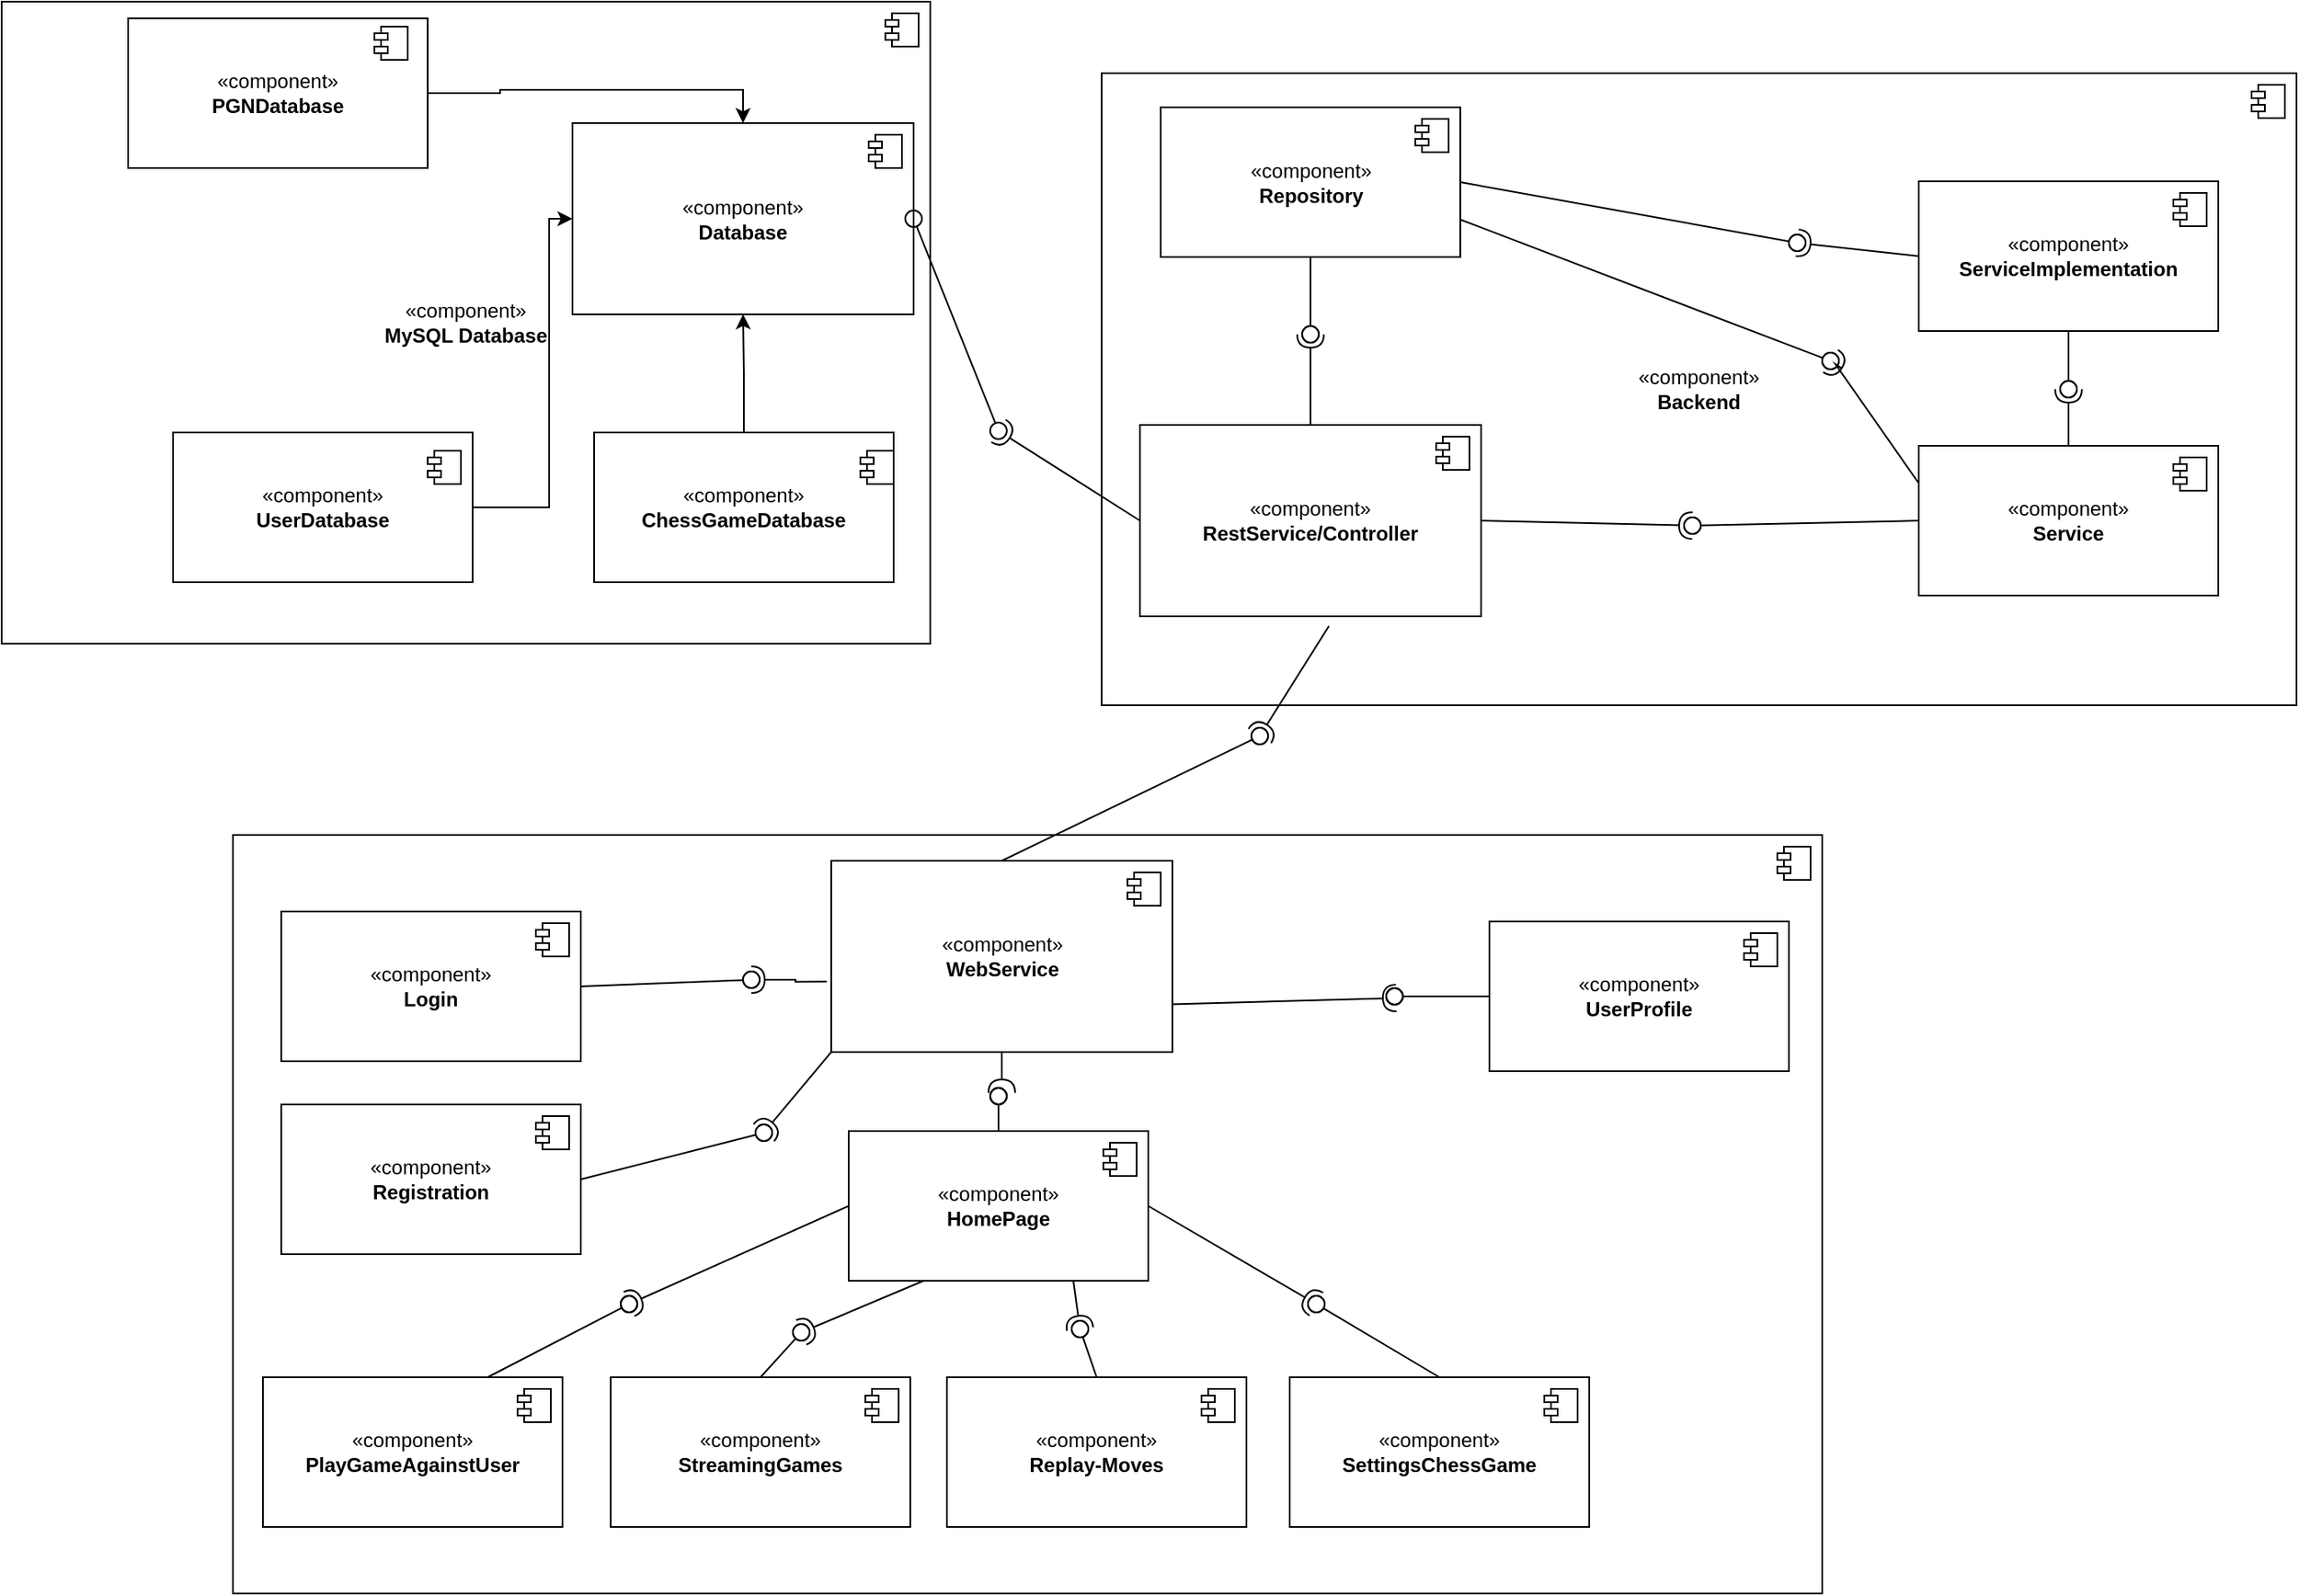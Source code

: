 <mxfile version="22.1.16" type="device">
  <diagram name="Seite-1" id="GYqesnZQCZs1QaEqhSTq">
    <mxGraphModel dx="2298" dy="1022" grid="0" gridSize="10" guides="1" tooltips="1" connect="1" arrows="1" fold="1" page="1" pageScale="1" pageWidth="1654" pageHeight="1169" background="#FFFFFF" math="0" shadow="0">
      <root>
        <mxCell id="0" />
        <mxCell id="1" parent="0" />
        <mxCell id="MvTKbooedZdlY5eyJeiM-1" value="&lt;font&gt;«component»&lt;br&gt;&lt;/font&gt;&lt;div&gt;&lt;font&gt;&lt;b&gt;MySQL Database&lt;/b&gt;&lt;/font&gt;&lt;/div&gt;" style="html=1;dropTarget=0;whiteSpace=wrap;fillColor=#FFFFFF;strokeColor=#000000;container=0;fontColor=#000000;" parent="1" vertex="1">
          <mxGeometry x="266" y="112" width="558" height="386" as="geometry" />
        </mxCell>
        <mxCell id="MvTKbooedZdlY5eyJeiM-27" value="&lt;font&gt;«component»&lt;br&gt;&lt;/font&gt;&lt;div&gt;&lt;font&gt;&lt;b&gt;Backend&lt;/b&gt;&lt;/font&gt;&lt;/div&gt;" style="html=1;dropTarget=0;whiteSpace=wrap;fillColor=#FFFFFF;strokeColor=#000000;container=0;fontColor=#000000;" parent="1" vertex="1">
          <mxGeometry x="927" y="155" width="718" height="380" as="geometry" />
        </mxCell>
        <mxCell id="MvTKbooedZdlY5eyJeiM-32" value="&lt;div&gt;&lt;font&gt;«component»&lt;/font&gt;&lt;/div&gt;&lt;div&gt;&lt;font&gt;&lt;b&gt;Repository&lt;/b&gt;&lt;br&gt;&lt;/font&gt;&lt;/div&gt;" style="html=1;dropTarget=0;whiteSpace=wrap;fillColor=#FFFFFF;strokeColor=#000000;container=0;fontColor=#000000;" parent="1" vertex="1">
          <mxGeometry x="962.5" y="175.5" width="180" height="90" as="geometry" />
        </mxCell>
        <mxCell id="MvTKbooedZdlY5eyJeiM-36" value="&lt;div&gt;&lt;font&gt;«component»&lt;/font&gt;&lt;/div&gt;&lt;div&gt;&lt;font&gt;&lt;b&gt;ServiceImplementation&lt;br&gt;&lt;/b&gt;&lt;/font&gt;&lt;/div&gt;" style="html=1;dropTarget=0;whiteSpace=wrap;fillColor=#FFFFFF;strokeColor=#000000;container=0;fontColor=#000000;" parent="1" vertex="1">
          <mxGeometry x="1418" y="220" width="180" height="90" as="geometry" />
        </mxCell>
        <mxCell id="MvTKbooedZdlY5eyJeiM-38" value="&lt;div&gt;&lt;font&gt;«component»&lt;/font&gt;&lt;/div&gt;&lt;div&gt;&lt;font&gt;&lt;b&gt;Service&lt;/b&gt;&lt;br&gt;&lt;/font&gt;&lt;/div&gt;" style="html=1;dropTarget=0;whiteSpace=wrap;fillColor=#FFFFFF;strokeColor=#000000;container=0;fontColor=#000000;" parent="1" vertex="1">
          <mxGeometry x="1418" y="379" width="180" height="90" as="geometry" />
        </mxCell>
        <mxCell id="MvTKbooedZdlY5eyJeiM-40" value="&lt;div&gt;&lt;font&gt;«component»&lt;/font&gt;&lt;/div&gt;&lt;div&gt;&lt;font&gt;&lt;b&gt;RestService/Controller&lt;/b&gt;&lt;/font&gt;&lt;/div&gt;" style="html=1;dropTarget=0;whiteSpace=wrap;strokeColor=#000000;fillColor=#FFFFFF;container=0;fontColor=#000000;" parent="1" vertex="1">
          <mxGeometry x="950" y="366.5" width="205" height="115" as="geometry" />
        </mxCell>
        <mxCell id="MvTKbooedZdlY5eyJeiM-42" value="&lt;div&gt;&lt;font&gt;«component»&lt;/font&gt;&lt;/div&gt;&lt;div&gt;&lt;font&gt;&lt;b&gt;Database&lt;/b&gt;&lt;/font&gt;&lt;/div&gt;" style="html=1;dropTarget=0;whiteSpace=wrap;strokeColor=#000000;fillColor=#FFFFFF;gradientColor=none;container=0;fontColor=#000000;" parent="1" vertex="1">
          <mxGeometry x="609" y="185" width="205" height="115" as="geometry" />
        </mxCell>
        <mxCell id="MvTKbooedZdlY5eyJeiM-52" value="" style="rounded=0;orthogonalLoop=1;jettySize=auto;html=1;endArrow=halfCircle;endFill=0;endSize=6;strokeWidth=1;sketch=0;strokeColor=#000000;entryX=0.467;entryY=0.267;entryDx=0;entryDy=0;entryPerimeter=0;exitX=0;exitY=0.5;exitDx=0;exitDy=0;fillColor=#FFFFFF;fontColor=#000000;" parent="1" source="MvTKbooedZdlY5eyJeiM-40" target="MvTKbooedZdlY5eyJeiM-54" edge="1">
          <mxGeometry relative="1" as="geometry">
            <mxPoint x="699" y="602" as="sourcePoint" />
          </mxGeometry>
        </mxCell>
        <mxCell id="MvTKbooedZdlY5eyJeiM-53" value="" style="rounded=0;orthogonalLoop=1;jettySize=auto;html=1;endArrow=oval;endFill=0;sketch=0;sourcePerimeterSpacing=0;targetPerimeterSpacing=0;endSize=10;entryX=1;entryY=0.5;entryDx=0;entryDy=0;strokeColor=#000000;fillColor=#FFFFFF;fontColor=#000000;" parent="1" source="MvTKbooedZdlY5eyJeiM-54" target="MvTKbooedZdlY5eyJeiM-42" edge="1">
          <mxGeometry relative="1" as="geometry">
            <mxPoint x="817" y="739" as="sourcePoint" />
            <Array as="points" />
          </mxGeometry>
        </mxCell>
        <mxCell id="MvTKbooedZdlY5eyJeiM-54" value="" style="ellipse;whiteSpace=wrap;html=1;align=center;aspect=fixed;resizable=0;perimeter=centerPerimeter;rotatable=0;allowArrows=0;points=[];outlineConnect=1;container=0;fillColor=#FFFFFF;fontColor=#000000;strokeColor=#000000;" parent="1" vertex="1">
          <mxGeometry x="860" y="365" width="10" height="10" as="geometry" />
        </mxCell>
        <mxCell id="MvTKbooedZdlY5eyJeiM-59" value="" style="rounded=0;orthogonalLoop=1;jettySize=auto;html=1;endArrow=halfCircle;endFill=0;endSize=6;strokeWidth=1;sketch=0;strokeColor=#000000;exitX=1;exitY=0.5;exitDx=0;exitDy=0;fillColor=#FFFFFF;fontColor=#000000;" parent="1" source="MvTKbooedZdlY5eyJeiM-40" target="MvTKbooedZdlY5eyJeiM-61" edge="1">
          <mxGeometry relative="1" as="geometry">
            <mxPoint x="1101" y="635" as="sourcePoint" />
          </mxGeometry>
        </mxCell>
        <mxCell id="MvTKbooedZdlY5eyJeiM-60" value="" style="rounded=0;orthogonalLoop=1;jettySize=auto;html=1;endArrow=oval;endFill=0;sketch=0;sourcePerimeterSpacing=0;targetPerimeterSpacing=0;endSize=10;strokeColor=#000000;exitX=0;exitY=0.5;exitDx=0;exitDy=0;entryX=0.533;entryY=0.267;entryDx=0;entryDy=0;entryPerimeter=0;fillColor=#FFFFFF;fontColor=#000000;" parent="1" source="MvTKbooedZdlY5eyJeiM-38" target="MvTKbooedZdlY5eyJeiM-61" edge="1">
          <mxGeometry relative="1" as="geometry">
            <mxPoint x="1061" y="635" as="sourcePoint" />
            <mxPoint x="1078" y="618" as="targetPoint" />
          </mxGeometry>
        </mxCell>
        <mxCell id="MvTKbooedZdlY5eyJeiM-61" value="" style="ellipse;whiteSpace=wrap;html=1;align=center;aspect=fixed;resizable=0;perimeter=centerPerimeter;rotatable=0;allowArrows=0;points=[];outlineConnect=1;container=0;fillColor=#FFFFFF;fontColor=#000000;strokeColor=#000000;" parent="1" vertex="1">
          <mxGeometry x="1277" y="422" width="10" height="10" as="geometry" />
        </mxCell>
        <mxCell id="MvTKbooedZdlY5eyJeiM-62" value="" style="rounded=0;orthogonalLoop=1;jettySize=auto;html=1;endArrow=oval;endFill=0;sketch=0;sourcePerimeterSpacing=0;targetPerimeterSpacing=0;endSize=10;strokeColor=#000000;exitX=0.5;exitY=1;exitDx=0;exitDy=0;entryX=0.7;entryY=0.9;entryDx=0;entryDy=0;entryPerimeter=0;fillColor=#FFFFFF;fontColor=#000000;" parent="1" source="MvTKbooedZdlY5eyJeiM-32" target="MvTKbooedZdlY5eyJeiM-64" edge="1">
          <mxGeometry relative="1" as="geometry">
            <mxPoint x="1257" y="310" as="sourcePoint" />
            <mxPoint x="1143" y="304" as="targetPoint" />
          </mxGeometry>
        </mxCell>
        <mxCell id="MvTKbooedZdlY5eyJeiM-63" value="" style="rounded=0;orthogonalLoop=1;jettySize=auto;html=1;endArrow=halfCircle;endFill=0;endSize=6;strokeWidth=1;sketch=0;strokeColor=#000000;exitX=0.5;exitY=0;exitDx=0;exitDy=0;entryX=0.95;entryY=0.7;entryDx=0;entryDy=0;entryPerimeter=0;fillColor=#FFFFFF;fontColor=#000000;" parent="1" source="MvTKbooedZdlY5eyJeiM-40" target="MvTKbooedZdlY5eyJeiM-64" edge="1">
          <mxGeometry relative="1" as="geometry">
            <mxPoint x="1023" y="311" as="sourcePoint" />
            <mxPoint x="1076" y="313" as="targetPoint" />
          </mxGeometry>
        </mxCell>
        <mxCell id="MvTKbooedZdlY5eyJeiM-64" value="" style="ellipse;whiteSpace=wrap;html=1;align=center;aspect=fixed;resizable=0;perimeter=centerPerimeter;rotatable=0;allowArrows=0;points=[];outlineConnect=1;container=0;fillColor=#FFFFFF;fontColor=#000000;strokeColor=#000000;" parent="1" vertex="1">
          <mxGeometry x="1047.5" y="307" width="10" height="10" as="geometry" />
        </mxCell>
        <mxCell id="MvTKbooedZdlY5eyJeiM-70" value="" style="rounded=0;orthogonalLoop=1;jettySize=auto;html=1;endArrow=oval;endFill=0;sketch=0;sourcePerimeterSpacing=0;targetPerimeterSpacing=0;endSize=10;strokeColor=#000000;exitX=0.533;exitY=0.967;exitDx=0;exitDy=0;exitPerimeter=0;entryX=0.533;entryY=0.3;entryDx=0;entryDy=0;entryPerimeter=0;fillColor=#FFFFFF;fontColor=#000000;" parent="1" edge="1">
          <mxGeometry relative="1" as="geometry">
            <mxPoint x="1506" y="352" as="sourcePoint" />
            <mxPoint x="1506" y="352" as="targetPoint" />
          </mxGeometry>
        </mxCell>
        <mxCell id="MvTKbooedZdlY5eyJeiM-78" value="" style="rounded=0;orthogonalLoop=1;jettySize=auto;html=1;endArrow=halfCircle;endFill=0;endSize=6;strokeWidth=1;sketch=0;strokeColor=#000000;exitX=0;exitY=0.5;exitDx=0;exitDy=0;fillColor=#FFFFFF;fontColor=#000000;" parent="1" source="MvTKbooedZdlY5eyJeiM-36" target="MvTKbooedZdlY5eyJeiM-80" edge="1">
          <mxGeometry relative="1" as="geometry">
            <mxPoint x="1101" y="635" as="sourcePoint" />
          </mxGeometry>
        </mxCell>
        <mxCell id="MvTKbooedZdlY5eyJeiM-79" value="" style="rounded=0;orthogonalLoop=1;jettySize=auto;html=1;endArrow=oval;endFill=0;sketch=0;sourcePerimeterSpacing=0;targetPerimeterSpacing=0;endSize=10;strokeColor=#000000;exitX=1;exitY=0.5;exitDx=0;exitDy=0;fillColor=#FFFFFF;fontColor=#000000;" parent="1" source="MvTKbooedZdlY5eyJeiM-32" target="MvTKbooedZdlY5eyJeiM-80" edge="1">
          <mxGeometry relative="1" as="geometry">
            <mxPoint x="1061" y="635" as="sourcePoint" />
            <mxPoint x="1060" y="615" as="targetPoint" />
          </mxGeometry>
        </mxCell>
        <mxCell id="MvTKbooedZdlY5eyJeiM-80" value="" style="ellipse;whiteSpace=wrap;html=1;align=center;aspect=fixed;resizable=0;perimeter=centerPerimeter;rotatable=0;allowArrows=0;points=[];outlineConnect=1;container=0;fillColor=#FFFFFF;fontColor=#000000;strokeColor=#000000;" parent="1" vertex="1">
          <mxGeometry x="1340" y="252" width="10" height="10" as="geometry" />
        </mxCell>
        <mxCell id="MvTKbooedZdlY5eyJeiM-81" value="" style="rounded=0;orthogonalLoop=1;jettySize=auto;html=1;endArrow=oval;endFill=0;sketch=0;sourcePerimeterSpacing=0;targetPerimeterSpacing=0;endSize=10;strokeColor=#000000;exitX=1;exitY=0.75;exitDx=0;exitDy=0;entryX=0.133;entryY=0.35;entryDx=0;entryDy=0;entryPerimeter=0;fillColor=#FFFFFF;fontColor=#000000;" parent="1" source="MvTKbooedZdlY5eyJeiM-32" target="MvTKbooedZdlY5eyJeiM-82" edge="1">
          <mxGeometry relative="1" as="geometry">
            <mxPoint x="1153" y="231" as="sourcePoint" />
            <mxPoint x="1355" y="267" as="targetPoint" />
          </mxGeometry>
        </mxCell>
        <mxCell id="MvTKbooedZdlY5eyJeiM-82" value="" style="ellipse;whiteSpace=wrap;html=1;align=center;aspect=fixed;resizable=0;perimeter=centerPerimeter;rotatable=0;allowArrows=0;points=[];outlineConnect=1;container=0;fillColor=#FFFFFF;fontColor=#000000;strokeColor=#000000;" parent="1" vertex="1">
          <mxGeometry x="1360" y="323" width="10" height="10" as="geometry" />
        </mxCell>
        <mxCell id="MvTKbooedZdlY5eyJeiM-83" value="" style="rounded=0;orthogonalLoop=1;jettySize=auto;html=1;endArrow=halfCircle;endFill=0;endSize=6;strokeWidth=1;sketch=0;strokeColor=#000000;exitX=0;exitY=0.25;exitDx=0;exitDy=0;entryX=0.267;entryY=0.883;entryDx=0;entryDy=0;entryPerimeter=0;fillColor=#FFFFFF;fontColor=#000000;" parent="1" source="MvTKbooedZdlY5eyJeiM-38" target="MvTKbooedZdlY5eyJeiM-82" edge="1">
          <mxGeometry relative="1" as="geometry">
            <mxPoint x="1418" y="400" as="sourcePoint" />
            <mxPoint x="1345" y="392" as="targetPoint" />
            <Array as="points">
              <mxPoint x="1368" y="330" />
            </Array>
          </mxGeometry>
        </mxCell>
        <mxCell id="MvTKbooedZdlY5eyJeiM-84" value="" style="rounded=0;orthogonalLoop=1;jettySize=auto;html=1;endArrow=halfCircle;endFill=0;endSize=6;strokeWidth=1;sketch=0;strokeColor=#000000;fillColor=#FFFFFF;fontColor=#000000;" parent="1" source="MvTKbooedZdlY5eyJeiM-38" target="MvTKbooedZdlY5eyJeiM-86" edge="1">
          <mxGeometry relative="1" as="geometry">
            <mxPoint x="1101" y="549" as="sourcePoint" />
          </mxGeometry>
        </mxCell>
        <mxCell id="MvTKbooedZdlY5eyJeiM-85" value="" style="rounded=0;orthogonalLoop=1;jettySize=auto;html=1;endArrow=oval;endFill=0;sketch=0;sourcePerimeterSpacing=0;targetPerimeterSpacing=0;endSize=10;strokeColor=#000000;entryX=0.867;entryY=0.333;entryDx=0;entryDy=0;entryPerimeter=0;exitX=0.5;exitY=1;exitDx=0;exitDy=0;fillColor=#FFFFFF;fontColor=#000000;" parent="1" source="MvTKbooedZdlY5eyJeiM-36" target="MvTKbooedZdlY5eyJeiM-86" edge="1">
          <mxGeometry relative="1" as="geometry">
            <mxPoint x="1491.5" y="307" as="sourcePoint" />
            <mxPoint x="1516.5" y="353" as="targetPoint" />
          </mxGeometry>
        </mxCell>
        <mxCell id="MvTKbooedZdlY5eyJeiM-86" value="" style="ellipse;whiteSpace=wrap;html=1;align=center;aspect=fixed;resizable=0;perimeter=centerPerimeter;rotatable=0;allowArrows=0;points=[];outlineConnect=1;container=0;fillColor=#FFFFFF;fontColor=#000000;strokeColor=#000000;" parent="1" vertex="1">
          <mxGeometry x="1503" y="340" width="10" height="10" as="geometry" />
        </mxCell>
        <mxCell id="MvTKbooedZdlY5eyJeiM-87" value="&lt;font&gt;«component»&lt;br&gt;&lt;/font&gt;&lt;div&gt;&lt;font&gt;&lt;b&gt;Frontend&lt;/b&gt;&lt;/font&gt;&lt;/div&gt;" style="html=1;dropTarget=0;whiteSpace=wrap;fillColor=#FFFFFF;strokeColor=#000000;container=0;fontColor=#000000;" parent="1" vertex="1">
          <mxGeometry x="405" y="613" width="955" height="456" as="geometry" />
        </mxCell>
        <mxCell id="MvTKbooedZdlY5eyJeiM-89" value="&lt;div&gt;&lt;font&gt;«component»&lt;/font&gt;&lt;/div&gt;&lt;div&gt;&lt;font&gt;&lt;b&gt;WebService&lt;/b&gt;&lt;/font&gt;&lt;/div&gt;" style="html=1;dropTarget=0;whiteSpace=wrap;strokeColor=#000000;fillColor=#FFFFFF;container=0;fontColor=#000000;" parent="1" vertex="1">
          <mxGeometry x="764.5" y="628.5" width="205" height="115" as="geometry" />
        </mxCell>
        <mxCell id="MvTKbooedZdlY5eyJeiM-92" value="" style="rounded=0;orthogonalLoop=1;jettySize=auto;html=1;endArrow=halfCircle;endFill=0;endSize=6;strokeWidth=1;sketch=0;exitX=0.554;exitY=1.051;exitDx=0;exitDy=0;strokeColor=#000000;entryX=0.9;entryY=0.1;entryDx=0;entryDy=0;entryPerimeter=0;exitPerimeter=0;fillColor=#FFFFFF;fontColor=#000000;" parent="1" source="MvTKbooedZdlY5eyJeiM-40" target="MvTKbooedZdlY5eyJeiM-94" edge="1">
          <mxGeometry relative="1" as="geometry">
            <mxPoint x="1129.5" y="474" as="sourcePoint" />
            <mxPoint x="1034" y="543.5" as="targetPoint" />
          </mxGeometry>
        </mxCell>
        <mxCell id="MvTKbooedZdlY5eyJeiM-95" value="" style="rounded=0;orthogonalLoop=1;jettySize=auto;html=1;endArrow=oval;endFill=0;sketch=0;sourcePerimeterSpacing=0;targetPerimeterSpacing=0;endSize=10;exitX=0.5;exitY=0;exitDx=0;exitDy=0;strokeColor=#000000;fillColor=#FFFFFF;fontColor=#000000;" parent="1" source="MvTKbooedZdlY5eyJeiM-89" target="MvTKbooedZdlY5eyJeiM-94" edge="1">
          <mxGeometry relative="1" as="geometry">
            <mxPoint x="725" y="503" as="sourcePoint" />
            <mxPoint x="869" y="425" as="targetPoint" />
          </mxGeometry>
        </mxCell>
        <mxCell id="MvTKbooedZdlY5eyJeiM-94" value="" style="ellipse;whiteSpace=wrap;html=1;align=center;aspect=fixed;resizable=0;perimeter=centerPerimeter;rotatable=0;allowArrows=0;points=[];outlineConnect=1;container=0;fillColor=#FFFFFF;fontColor=#000000;strokeColor=#000000;" parent="1" vertex="1">
          <mxGeometry x="1017" y="548.5" width="10" height="10" as="geometry" />
        </mxCell>
        <mxCell id="MvTKbooedZdlY5eyJeiM-96" value="&lt;div&gt;&lt;font&gt;«component»&lt;/font&gt;&lt;/div&gt;&lt;div&gt;&lt;b&gt;Replay-Moves&lt;/b&gt;&lt;/div&gt;" style="html=1;dropTarget=0;whiteSpace=wrap;fillColor=#FFFFFF;strokeColor=#000000;container=0;fontColor=#000000;" parent="1" vertex="1">
          <mxGeometry x="834" y="939" width="180" height="90" as="geometry" />
        </mxCell>
        <mxCell id="MvTKbooedZdlY5eyJeiM-100" value="&lt;div&gt;&lt;font&gt;«component»&lt;/font&gt;&lt;/div&gt;&lt;div&gt;&lt;font&gt;&lt;b&gt;Registration&lt;/b&gt;&lt;br&gt;&lt;/font&gt;&lt;/div&gt;" style="html=1;dropTarget=0;whiteSpace=wrap;fillColor=#FFFFFF;strokeColor=#000000;container=0;fontColor=#000000;" parent="1" vertex="1">
          <mxGeometry x="434" y="775" width="180" height="90" as="geometry" />
        </mxCell>
        <mxCell id="MvTKbooedZdlY5eyJeiM-102" value="&lt;div&gt;&lt;font&gt;«component»&lt;/font&gt;&lt;/div&gt;&lt;div&gt;&lt;font&gt;&lt;b&gt;Login&lt;/b&gt;&lt;/font&gt;&lt;br&gt;&lt;/div&gt;" style="html=1;dropTarget=0;whiteSpace=wrap;fillColor=#FFFFFF;strokeColor=#000000;container=0;fontColor=#000000;" parent="1" vertex="1">
          <mxGeometry x="434" y="659" width="180" height="90" as="geometry" />
        </mxCell>
        <mxCell id="MvTKbooedZdlY5eyJeiM-106" value="&lt;div&gt;&lt;font&gt;«component»&lt;/font&gt;&lt;/div&gt;&lt;div&gt;&lt;font&gt;&lt;b&gt;HomePage&lt;/b&gt;&lt;br&gt;&lt;/font&gt;&lt;/div&gt;" style="html=1;dropTarget=0;whiteSpace=wrap;fillColor=#FFFFFF;strokeColor=#000000;container=0;fontColor=#000000;" parent="1" vertex="1">
          <mxGeometry x="775" y="791" width="180" height="90" as="geometry" />
        </mxCell>
        <mxCell id="MvTKbooedZdlY5eyJeiM-108" value="&lt;div&gt;&lt;font&gt;«component»&lt;/font&gt;&lt;/div&gt;&lt;div&gt;&lt;font&gt;&lt;b&gt;UserProfile&lt;/b&gt;&lt;br&gt;&lt;/font&gt;&lt;/div&gt;" style="html=1;dropTarget=0;whiteSpace=wrap;fillColor=#FFFFFF;strokeColor=#000000;container=0;fontColor=#000000;" parent="1" vertex="1">
          <mxGeometry x="1160" y="665" width="180" height="90" as="geometry" />
        </mxCell>
        <mxCell id="GyxYuytBnQCfA59tnKjW-6" value="" style="rounded=0;orthogonalLoop=1;jettySize=auto;html=1;endArrow=halfCircle;endFill=0;endSize=6;strokeWidth=1;sketch=0;exitX=1;exitY=0.75;exitDx=0;exitDy=0;strokeColor=#000000;fillColor=#FFFFFF;fontColor=#000000;" parent="1" source="MvTKbooedZdlY5eyJeiM-89" edge="1">
          <mxGeometry relative="1" as="geometry">
            <mxPoint x="797" y="622" as="sourcePoint" />
            <mxPoint x="1104" y="711" as="targetPoint" />
          </mxGeometry>
        </mxCell>
        <mxCell id="GyxYuytBnQCfA59tnKjW-5" value="" style="ellipse;whiteSpace=wrap;html=1;align=center;aspect=fixed;resizable=0;perimeter=centerPerimeter;rotatable=0;allowArrows=0;points=[];outlineConnect=1;container=0;fillColor=#FFFFFF;fontColor=#000000;strokeColor=#000000;" parent="1" vertex="1">
          <mxGeometry x="1098" y="705" width="10" height="10" as="geometry" />
        </mxCell>
        <mxCell id="GyxYuytBnQCfA59tnKjW-7" value="" style="rounded=0;orthogonalLoop=1;jettySize=auto;html=1;endArrow=oval;endFill=0;sketch=0;sourcePerimeterSpacing=0;targetPerimeterSpacing=0;endSize=10;strokeColor=#000000;exitX=0;exitY=0.5;exitDx=0;exitDy=0;entryX=0.3;entryY=-0.2;entryDx=0;entryDy=0;entryPerimeter=0;fillColor=#FFFFFF;fontColor=#000000;" parent="1" source="MvTKbooedZdlY5eyJeiM-108" target="GyxYuytBnQCfA59tnKjW-5" edge="1">
          <mxGeometry relative="1" as="geometry">
            <mxPoint x="1315" y="889" as="sourcePoint" />
            <mxPoint x="1114" y="725" as="targetPoint" />
          </mxGeometry>
        </mxCell>
        <mxCell id="GyxYuytBnQCfA59tnKjW-11" value="" style="rounded=0;orthogonalLoop=1;jettySize=auto;html=1;endArrow=halfCircle;endFill=0;endSize=6;strokeWidth=1;sketch=0;exitX=0;exitY=0.5;exitDx=0;exitDy=0;strokeColor=#000000;fillColor=#FFFFFF;fontColor=#000000;" parent="1" source="GyxYuytBnQCfA59tnKjW-19" edge="1">
          <mxGeometry relative="1" as="geometry">
            <mxPoint x="515" y="682" as="sourcePoint" />
            <mxPoint x="717" y="700" as="targetPoint" />
          </mxGeometry>
        </mxCell>
        <mxCell id="GyxYuytBnQCfA59tnKjW-16" value="" style="rounded=0;orthogonalLoop=1;jettySize=auto;html=1;endArrow=oval;endFill=0;sketch=0;sourcePerimeterSpacing=0;targetPerimeterSpacing=0;endSize=10;exitX=1;exitY=0.5;exitDx=0;exitDy=0;strokeColor=#000000;entryX=0.5;entryY=0.3;entryDx=0;entryDy=0;entryPerimeter=0;fillColor=#FFFFFF;fontColor=#000000;" parent="1" source="MvTKbooedZdlY5eyJeiM-100" target="x85bNRvsHFvpaz6X490h-4" edge="1">
          <mxGeometry relative="1" as="geometry">
            <mxPoint x="782" y="861" as="sourcePoint" />
            <mxPoint x="722" y="789" as="targetPoint" />
          </mxGeometry>
        </mxCell>
        <mxCell id="GyxYuytBnQCfA59tnKjW-18" value="" style="rounded=0;orthogonalLoop=1;jettySize=auto;html=1;endArrow=oval;endFill=0;sketch=0;sourcePerimeterSpacing=0;targetPerimeterSpacing=0;endSize=10;exitX=1;exitY=0.5;exitDx=0;exitDy=0;strokeColor=#000000;fillColor=#FFFFFF;fontColor=#000000;" parent="1" source="MvTKbooedZdlY5eyJeiM-102" target="GyxYuytBnQCfA59tnKjW-19" edge="1">
          <mxGeometry relative="1" as="geometry">
            <mxPoint x="822" y="875" as="sourcePoint" />
            <mxPoint x="879" y="697" as="targetPoint" />
          </mxGeometry>
        </mxCell>
        <mxCell id="GyxYuytBnQCfA59tnKjW-19" value="" style="ellipse;whiteSpace=wrap;html=1;align=center;aspect=fixed;resizable=0;perimeter=centerPerimeter;rotatable=0;allowArrows=0;points=[];outlineConnect=1;strokeColor=#000000;container=0;fillColor=#FFFFFF;fontColor=#000000;" parent="1" vertex="1">
          <mxGeometry x="711.5" y="695" width="10" height="10" as="geometry" />
        </mxCell>
        <mxCell id="GyxYuytBnQCfA59tnKjW-27" value="" style="rounded=0;orthogonalLoop=1;jettySize=auto;html=1;endArrow=halfCircle;endFill=0;endSize=6;strokeWidth=1;sketch=0;exitX=0.5;exitY=1;exitDx=0;exitDy=0;strokeColor=#000000;fillColor=#FFFFFF;fontColor=#000000;" parent="1" source="MvTKbooedZdlY5eyJeiM-89" edge="1">
          <mxGeometry relative="1" as="geometry">
            <mxPoint x="525" y="692" as="sourcePoint" />
            <mxPoint x="867" y="768" as="targetPoint" />
          </mxGeometry>
        </mxCell>
        <mxCell id="GyxYuytBnQCfA59tnKjW-28" value="" style="ellipse;whiteSpace=wrap;html=1;align=center;aspect=fixed;resizable=0;perimeter=centerPerimeter;rotatable=0;allowArrows=0;points=[];outlineConnect=1;container=0;fillColor=#FFFFFF;fontColor=#000000;strokeColor=#000000;" parent="1" vertex="1">
          <mxGeometry x="860" y="765" width="10" height="10" as="geometry" />
        </mxCell>
        <mxCell id="GyxYuytBnQCfA59tnKjW-29" value="" style="rounded=0;orthogonalLoop=1;jettySize=auto;html=1;endArrow=oval;endFill=0;sketch=0;sourcePerimeterSpacing=0;targetPerimeterSpacing=0;endSize=10;exitX=0.5;exitY=0;exitDx=0;exitDy=0;strokeColor=#000000;entryX=0.9;entryY=0.9;entryDx=0;entryDy=0;entryPerimeter=0;fillColor=#FFFFFF;fontColor=#000000;" parent="1" source="MvTKbooedZdlY5eyJeiM-106" target="GyxYuytBnQCfA59tnKjW-28" edge="1">
          <mxGeometry relative="1" as="geometry">
            <mxPoint x="412" y="894.5" as="sourcePoint" />
            <mxPoint x="472" y="927" as="targetPoint" />
          </mxGeometry>
        </mxCell>
        <mxCell id="zY79K7wIwHD1NrvoAWkB-4" style="edgeStyle=orthogonalEdgeStyle;rounded=0;orthogonalLoop=1;jettySize=auto;html=1;entryX=0;entryY=0.5;entryDx=0;entryDy=0;" edge="1" parent="1" source="4gdbyEsOkvN1cczmlgGf-1" target="MvTKbooedZdlY5eyJeiM-42">
          <mxGeometry relative="1" as="geometry">
            <Array as="points">
              <mxPoint x="595" y="416" />
              <mxPoint x="595" y="242" />
            </Array>
          </mxGeometry>
        </mxCell>
        <mxCell id="4gdbyEsOkvN1cczmlgGf-1" value="&lt;div&gt;&lt;font&gt;«component»&lt;b&gt;&lt;br&gt;&lt;/b&gt;&lt;/font&gt;&lt;/div&gt;&lt;font&gt;&lt;b&gt;UserDatabase&lt;br&gt;&lt;/b&gt;&lt;/font&gt;" style="html=1;dropTarget=0;whiteSpace=wrap;fillColor=#FFFFFF;strokeColor=#000000;container=0;fontColor=#000000;" parent="1" vertex="1">
          <mxGeometry x="369" y="371" width="180" height="90" as="geometry" />
        </mxCell>
        <mxCell id="4gdbyEsOkvN1cczmlgGf-5" value="&lt;div&gt;&lt;font&gt;«component»&lt;/font&gt;&lt;/div&gt;&lt;div&gt;&lt;b&gt;PGNDatabase&lt;/b&gt;&lt;/div&gt;" style="html=1;dropTarget=0;whiteSpace=wrap;fillColor=#FFFFFF;strokeColor=#000000;container=0;fontColor=#000000;" parent="1" vertex="1">
          <mxGeometry x="342" y="122" width="180" height="90" as="geometry" />
        </mxCell>
        <mxCell id="zY79K7wIwHD1NrvoAWkB-3" value="" style="edgeStyle=orthogonalEdgeStyle;rounded=0;orthogonalLoop=1;jettySize=auto;html=1;" edge="1" parent="1" source="4gdbyEsOkvN1cczmlgGf-7" target="MvTKbooedZdlY5eyJeiM-42">
          <mxGeometry relative="1" as="geometry" />
        </mxCell>
        <mxCell id="4gdbyEsOkvN1cczmlgGf-7" value="&lt;div&gt;&lt;font&gt;«component»&lt;b&gt;&lt;br&gt;&lt;/b&gt;&lt;/font&gt;&lt;/div&gt;&lt;div&gt;&lt;font&gt;&lt;b&gt;ChessGameDatabase&lt;/b&gt;&lt;/font&gt;&lt;/div&gt;" style="html=1;dropTarget=0;whiteSpace=wrap;fillColor=#FFFFFF;strokeColor=#000000;container=0;fontColor=#000000;" parent="1" vertex="1">
          <mxGeometry x="622" y="371" width="180" height="90" as="geometry" />
        </mxCell>
        <mxCell id="4gdbyEsOkvN1cczmlgGf-15" style="edgeStyle=orthogonalEdgeStyle;rounded=0;orthogonalLoop=1;jettySize=auto;html=1;entryX=0.5;entryY=0;entryDx=0;entryDy=0;strokeColor=#000000;exitX=1;exitY=0.5;exitDx=0;exitDy=0;fillColor=#FFFFFF;fontColor=#000000;" parent="1" source="4gdbyEsOkvN1cczmlgGf-5" target="MvTKbooedZdlY5eyJeiM-42" edge="1">
          <mxGeometry relative="1" as="geometry">
            <mxPoint x="215" y="272" as="sourcePoint" />
            <mxPoint x="619" y="253" as="targetPoint" />
          </mxGeometry>
        </mxCell>
        <mxCell id="4gdbyEsOkvN1cczmlgGf-28" value="&lt;div&gt;&lt;font&gt;«component»&lt;/font&gt;&lt;/div&gt;&lt;div&gt;&lt;font&gt;&lt;b&gt;PlayGameAgainstUser&lt;/b&gt;&lt;br&gt;&lt;/font&gt;&lt;/div&gt;" style="html=1;dropTarget=0;whiteSpace=wrap;fillColor=#FFFFFF;strokeColor=#000000;container=0;fontColor=#000000;" parent="1" vertex="1">
          <mxGeometry x="423" y="939" width="180" height="90" as="geometry" />
        </mxCell>
        <mxCell id="4gdbyEsOkvN1cczmlgGf-30" value="&lt;div&gt;&lt;font&gt;«component»&lt;/font&gt;&lt;/div&gt;&lt;div&gt;&lt;font&gt;&lt;b&gt;StreamingGames&lt;/b&gt;&lt;br&gt;&lt;/font&gt;&lt;/div&gt;" style="html=1;dropTarget=0;whiteSpace=wrap;fillColor=#FFFFFF;strokeColor=#000000;container=0;fontColor=#000000;" parent="1" vertex="1">
          <mxGeometry x="632" y="939" width="180" height="90" as="geometry" />
        </mxCell>
        <mxCell id="4gdbyEsOkvN1cczmlgGf-34" value="&lt;div&gt;&lt;font&gt;«component»&lt;/font&gt;&lt;/div&gt;&lt;div&gt;&lt;font&gt;&lt;b&gt;SettingsChessGame&lt;/b&gt;&lt;br&gt;&lt;/font&gt;&lt;/div&gt;" style="html=1;dropTarget=0;whiteSpace=wrap;fillColor=#FFFFFF;strokeColor=#000000;container=0;fontColor=#000000;" parent="1" vertex="1">
          <mxGeometry x="1040" y="939" width="180" height="90" as="geometry" />
        </mxCell>
        <mxCell id="4gdbyEsOkvN1cczmlgGf-37" value="" style="rounded=0;orthogonalLoop=1;jettySize=auto;html=1;endArrow=halfCircle;endFill=0;endSize=6;strokeWidth=1;sketch=0;edgeStyle=orthogonalEdgeStyle;exitX=-0.013;exitY=0.632;exitDx=0;exitDy=0;exitPerimeter=0;strokeColor=#000000;fillColor=#FFFFFF;fontColor=#000000;" parent="1" source="MvTKbooedZdlY5eyJeiM-89" target="GyxYuytBnQCfA59tnKjW-19" edge="1">
          <mxGeometry relative="1" as="geometry">
            <mxPoint x="1130" y="773" as="sourcePoint" />
            <mxPoint x="1110" y="773" as="targetPoint" />
          </mxGeometry>
        </mxCell>
        <mxCell id="4gdbyEsOkvN1cczmlgGf-43" value="" style="rounded=0;orthogonalLoop=1;jettySize=auto;html=1;endArrow=halfCircle;endFill=0;endSize=6;strokeWidth=1;sketch=0;exitX=0;exitY=0.5;exitDx=0;exitDy=0;strokeColor=#000000;fillColor=#FFFFFF;fontColor=#000000;" parent="1" source="MvTKbooedZdlY5eyJeiM-106" target="4gdbyEsOkvN1cczmlgGf-42" edge="1">
          <mxGeometry relative="1" as="geometry">
            <mxPoint x="765" y="841" as="sourcePoint" />
            <mxPoint x="645" y="895" as="targetPoint" />
          </mxGeometry>
        </mxCell>
        <mxCell id="4gdbyEsOkvN1cczmlgGf-42" value="" style="ellipse;whiteSpace=wrap;html=1;align=center;aspect=fixed;resizable=0;perimeter=centerPerimeter;rotatable=0;allowArrows=0;points=[];outlineConnect=1;strokeColor=#000000;container=0;fillColor=#FFFFFF;fontColor=#000000;" parent="1" vertex="1">
          <mxGeometry x="638" y="890" width="10" height="10" as="geometry" />
        </mxCell>
        <mxCell id="4gdbyEsOkvN1cczmlgGf-50" value="" style="rounded=0;orthogonalLoop=1;jettySize=auto;html=1;endArrow=oval;endFill=0;sketch=0;sourcePerimeterSpacing=0;targetPerimeterSpacing=0;endSize=10;strokeColor=#000000;exitX=0.5;exitY=0;exitDx=0;exitDy=0;fillColor=#FFFFFF;fontColor=#000000;" parent="1" source="4gdbyEsOkvN1cczmlgGf-34" target="4gdbyEsOkvN1cczmlgGf-54" edge="1">
          <mxGeometry relative="1" as="geometry">
            <mxPoint x="523" y="949" as="sourcePoint" />
            <mxPoint x="653" y="905" as="targetPoint" />
          </mxGeometry>
        </mxCell>
        <mxCell id="4gdbyEsOkvN1cczmlgGf-51" value="" style="rounded=0;orthogonalLoop=1;jettySize=auto;html=1;endArrow=oval;endFill=0;sketch=0;sourcePerimeterSpacing=0;targetPerimeterSpacing=0;endSize=10;exitX=0.5;exitY=0;exitDx=0;exitDy=0;strokeColor=#000000;fillColor=#FFFFFF;fontColor=#000000;" parent="1" source="MvTKbooedZdlY5eyJeiM-96" target="4gdbyEsOkvN1cczmlgGf-55" edge="1">
          <mxGeometry relative="1" as="geometry">
            <mxPoint x="533" y="959" as="sourcePoint" />
            <mxPoint x="663" y="915" as="targetPoint" />
          </mxGeometry>
        </mxCell>
        <mxCell id="4gdbyEsOkvN1cczmlgGf-52" value="" style="rounded=0;orthogonalLoop=1;jettySize=auto;html=1;endArrow=oval;endFill=0;sketch=0;sourcePerimeterSpacing=0;targetPerimeterSpacing=0;endSize=10;exitX=0.5;exitY=0;exitDx=0;exitDy=0;strokeColor=#000000;entryX=0.694;entryY=0.222;entryDx=0;entryDy=0;entryPerimeter=0;fillColor=#FFFFFF;fontColor=#000000;" parent="1" source="4gdbyEsOkvN1cczmlgGf-30" target="4gdbyEsOkvN1cczmlgGf-56" edge="1">
          <mxGeometry relative="1" as="geometry">
            <mxPoint x="543" y="969" as="sourcePoint" />
            <mxPoint x="735" y="856" as="targetPoint" />
          </mxGeometry>
        </mxCell>
        <mxCell id="4gdbyEsOkvN1cczmlgGf-57" value="" style="rounded=0;orthogonalLoop=1;jettySize=auto;html=1;endArrow=halfCircle;endFill=0;endSize=6;strokeWidth=1;sketch=0;strokeColor=#000000;exitX=0.25;exitY=1;exitDx=0;exitDy=0;entryX=0.302;entryY=0.532;entryDx=0;entryDy=0;entryPerimeter=0;fillColor=#FFFFFF;fontColor=#000000;" parent="1" source="MvTKbooedZdlY5eyJeiM-106" target="4gdbyEsOkvN1cczmlgGf-56" edge="1">
          <mxGeometry relative="1" as="geometry">
            <mxPoint x="820" y="881" as="sourcePoint" />
            <mxPoint x="744" y="913" as="targetPoint" />
          </mxGeometry>
        </mxCell>
        <mxCell id="4gdbyEsOkvN1cczmlgGf-56" value="" style="ellipse;whiteSpace=wrap;html=1;align=center;aspect=fixed;resizable=0;perimeter=centerPerimeter;rotatable=0;allowArrows=0;points=[];outlineConnect=1;strokeColor=#000000;container=0;fillColor=#FFFFFF;fontColor=#000000;" parent="1" vertex="1">
          <mxGeometry x="741.5" y="907" width="10" height="10" as="geometry" />
        </mxCell>
        <mxCell id="4gdbyEsOkvN1cczmlgGf-58" value="" style="rounded=0;orthogonalLoop=1;jettySize=auto;html=1;endArrow=halfCircle;endFill=0;endSize=6;strokeWidth=1;sketch=0;strokeColor=#000000;exitX=0.75;exitY=1;exitDx=0;exitDy=0;entryX=0.455;entryY=0.53;entryDx=0;entryDy=0;entryPerimeter=0;fillColor=#FFFFFF;fontColor=#000000;" parent="1" source="MvTKbooedZdlY5eyJeiM-106" target="4gdbyEsOkvN1cczmlgGf-55" edge="1">
          <mxGeometry relative="1" as="geometry">
            <mxPoint x="910" y="881" as="sourcePoint" />
            <mxPoint x="916" y="912" as="targetPoint" />
          </mxGeometry>
        </mxCell>
        <mxCell id="4gdbyEsOkvN1cczmlgGf-55" value="" style="ellipse;whiteSpace=wrap;html=1;align=center;aspect=fixed;resizable=0;perimeter=centerPerimeter;rotatable=0;allowArrows=0;points=[];outlineConnect=1;strokeColor=#000000;container=0;fillColor=#FFFFFF;fontColor=#000000;" parent="1" vertex="1">
          <mxGeometry x="909" y="905" width="10" height="10" as="geometry" />
        </mxCell>
        <mxCell id="4gdbyEsOkvN1cczmlgGf-59" value="" style="rounded=0;orthogonalLoop=1;jettySize=auto;html=1;endArrow=halfCircle;endFill=0;endSize=6;strokeWidth=1;sketch=0;exitX=1;exitY=0.5;exitDx=0;exitDy=0;strokeColor=#000000;entryX=0.582;entryY=0.505;entryDx=0;entryDy=0;entryPerimeter=0;fillColor=#FFFFFF;fontColor=#000000;" parent="1" source="MvTKbooedZdlY5eyJeiM-106" target="4gdbyEsOkvN1cczmlgGf-54" edge="1">
          <mxGeometry relative="1" as="geometry">
            <mxPoint x="955" y="836" as="sourcePoint" />
            <mxPoint x="1059" y="898" as="targetPoint" />
          </mxGeometry>
        </mxCell>
        <mxCell id="4gdbyEsOkvN1cczmlgGf-54" value="" style="ellipse;whiteSpace=wrap;html=1;align=center;aspect=fixed;resizable=0;perimeter=centerPerimeter;rotatable=0;allowArrows=0;points=[];outlineConnect=1;strokeColor=#000000;container=0;fillColor=#FFFFFF;fontColor=#000000;" parent="1" vertex="1">
          <mxGeometry x="1051" y="890" width="10" height="10" as="geometry" />
        </mxCell>
        <mxCell id="x85bNRvsHFvpaz6X490h-3" value="" style="rounded=0;orthogonalLoop=1;jettySize=auto;html=1;endArrow=oval;endFill=0;sketch=0;sourcePerimeterSpacing=0;targetPerimeterSpacing=0;endSize=10;exitX=0.75;exitY=0;exitDx=0;exitDy=0;strokeColor=#000000;entryX=0.9;entryY=0.6;entryDx=0;entryDy=0;entryPerimeter=0;fillColor=#FFFFFF;fontColor=#000000;" parent="1" source="4gdbyEsOkvN1cczmlgGf-28" target="4gdbyEsOkvN1cczmlgGf-42" edge="1">
          <mxGeometry relative="1" as="geometry">
            <mxPoint x="732" y="949" as="sourcePoint" />
            <mxPoint x="757" y="922" as="targetPoint" />
          </mxGeometry>
        </mxCell>
        <mxCell id="x85bNRvsHFvpaz6X490h-5" value="" style="rounded=0;orthogonalLoop=1;jettySize=auto;html=1;endArrow=halfCircle;endFill=0;endSize=6;strokeWidth=1;sketch=0;exitX=0;exitY=1;exitDx=0;exitDy=0;strokeColor=#000000;entryX=0.5;entryY=0.1;entryDx=0;entryDy=0;entryPerimeter=0;fillColor=#FFFFFF;fontColor=#000000;" parent="1" source="MvTKbooedZdlY5eyJeiM-89" target="x85bNRvsHFvpaz6X490h-4" edge="1">
          <mxGeometry relative="1" as="geometry">
            <mxPoint x="765" y="744" as="sourcePoint" />
            <mxPoint x="722" y="791" as="targetPoint" />
          </mxGeometry>
        </mxCell>
        <mxCell id="x85bNRvsHFvpaz6X490h-4" value="" style="ellipse;whiteSpace=wrap;html=1;align=center;aspect=fixed;resizable=0;perimeter=centerPerimeter;rotatable=0;allowArrows=0;points=[];outlineConnect=1;strokeColor=#000000;container=0;fillColor=#FFFFFF;fontColor=#000000;" parent="1" vertex="1">
          <mxGeometry x="719" y="787" width="10" height="10" as="geometry" />
        </mxCell>
        <mxCell id="MvTKbooedZdlY5eyJeiM-2" value="" style="shape=module;jettyWidth=8;jettyHeight=4;fillColor=#FFFFFF;strokeColor=#000000;container=0;fontColor=#000000;" parent="1" vertex="1">
          <mxGeometry x="797" y="119" width="20" height="20" as="geometry">
            <mxPoint x="-27" y="7" as="offset" />
          </mxGeometry>
        </mxCell>
        <mxCell id="MvTKbooedZdlY5eyJeiM-28" value="" style="shape=module;jettyWidth=8;jettyHeight=4;fillColor=#FFFFFF;strokeColor=#000000;container=0;fontColor=#000000;" parent="1" vertex="1">
          <mxGeometry x="1618" y="162" width="20" height="20" as="geometry">
            <mxPoint x="-27" y="7" as="offset" />
          </mxGeometry>
        </mxCell>
        <mxCell id="MvTKbooedZdlY5eyJeiM-33" value="" style="shape=module;jettyWidth=8;jettyHeight=4;strokeColor=#000000;fillColor=#FFFFFF;container=0;fontColor=#000000;" parent="1" vertex="1">
          <mxGeometry x="1115.5" y="182.5" width="20" height="20" as="geometry">
            <mxPoint x="-27" y="7" as="offset" />
          </mxGeometry>
        </mxCell>
        <mxCell id="MvTKbooedZdlY5eyJeiM-37" value="" style="shape=module;jettyWidth=8;jettyHeight=4;strokeColor=#000000;fillColor=#FFFFFF;container=0;fontColor=#000000;" parent="1" vertex="1">
          <mxGeometry x="1571" y="227" width="20" height="20" as="geometry">
            <mxPoint x="-27" y="7" as="offset" />
          </mxGeometry>
        </mxCell>
        <mxCell id="MvTKbooedZdlY5eyJeiM-39" value="" style="shape=module;jettyWidth=8;jettyHeight=4;strokeColor=#000000;fillColor=#FFFFFF;container=0;fontColor=#000000;" parent="1" vertex="1">
          <mxGeometry x="1571" y="386" width="20" height="20" as="geometry">
            <mxPoint x="-27" y="7" as="offset" />
          </mxGeometry>
        </mxCell>
        <mxCell id="MvTKbooedZdlY5eyJeiM-41" value="" style="shape=module;jettyWidth=8;jettyHeight=4;strokeColor=#000000;fillColor=#FFFFFF;container=0;fontColor=#000000;" parent="1" vertex="1">
          <mxGeometry x="1128" y="373.5" width="20" height="20" as="geometry">
            <mxPoint x="-27" y="7" as="offset" />
          </mxGeometry>
        </mxCell>
        <mxCell id="MvTKbooedZdlY5eyJeiM-43" value="" style="shape=module;jettyWidth=8;jettyHeight=4;strokeColor=#000000;fillColor=#FFFFFF;container=0;fontColor=#000000;" parent="1" vertex="1">
          <mxGeometry x="787" y="192" width="20" height="20" as="geometry">
            <mxPoint x="-27" y="7" as="offset" />
          </mxGeometry>
        </mxCell>
        <mxCell id="MvTKbooedZdlY5eyJeiM-88" value="" style="shape=module;jettyWidth=8;jettyHeight=4;fillColor=#FFFFFF;strokeColor=#000000;container=0;fontColor=#000000;" parent="1" vertex="1">
          <mxGeometry x="1333" y="620" width="20" height="20" as="geometry">
            <mxPoint x="-27" y="7" as="offset" />
          </mxGeometry>
        </mxCell>
        <mxCell id="MvTKbooedZdlY5eyJeiM-90" value="" style="shape=module;jettyWidth=8;jettyHeight=4;strokeColor=#000000;fillColor=#FFFFFF;container=0;fontColor=#000000;" parent="1" vertex="1">
          <mxGeometry x="942.5" y="635.5" width="20" height="20" as="geometry">
            <mxPoint x="-27" y="7" as="offset" />
          </mxGeometry>
        </mxCell>
        <mxCell id="MvTKbooedZdlY5eyJeiM-97" value="" style="shape=module;jettyWidth=8;jettyHeight=4;strokeColor=#000000;fillColor=#FFFFFF;container=0;fontColor=#000000;" parent="1" vertex="1">
          <mxGeometry x="987" y="946" width="20" height="20" as="geometry">
            <mxPoint x="-27" y="7" as="offset" />
          </mxGeometry>
        </mxCell>
        <mxCell id="MvTKbooedZdlY5eyJeiM-101" value="" style="shape=module;jettyWidth=8;jettyHeight=4;strokeColor=#000000;fillColor=#FFFFFF;container=0;fontColor=#000000;" parent="1" vertex="1">
          <mxGeometry x="587" y="782" width="20" height="20" as="geometry">
            <mxPoint x="-27" y="7" as="offset" />
          </mxGeometry>
        </mxCell>
        <mxCell id="MvTKbooedZdlY5eyJeiM-103" value="" style="shape=module;jettyWidth=8;jettyHeight=4;strokeColor=#000000;fillColor=#FFFFFF;container=0;fontColor=#000000;" parent="1" vertex="1">
          <mxGeometry x="587" y="666" width="20" height="20" as="geometry">
            <mxPoint x="-27" y="7" as="offset" />
          </mxGeometry>
        </mxCell>
        <mxCell id="MvTKbooedZdlY5eyJeiM-107" value="" style="shape=module;jettyWidth=8;jettyHeight=4;strokeColor=#000000;fillColor=#FFFFFF;container=0;fontColor=#000000;" parent="1" vertex="1">
          <mxGeometry x="928" y="798" width="20" height="20" as="geometry">
            <mxPoint x="-27" y="7" as="offset" />
          </mxGeometry>
        </mxCell>
        <mxCell id="MvTKbooedZdlY5eyJeiM-109" value="" style="shape=module;jettyWidth=8;jettyHeight=4;strokeColor=#000000;fillColor=#FFFFFF;container=0;fontColor=#000000;" parent="1" vertex="1">
          <mxGeometry x="1313" y="672" width="20" height="20" as="geometry">
            <mxPoint x="-27" y="7" as="offset" />
          </mxGeometry>
        </mxCell>
        <mxCell id="4gdbyEsOkvN1cczmlgGf-2" value="" style="shape=module;jettyWidth=8;jettyHeight=4;fillColor=#FFFFFF;strokeColor=#000000;container=0;fontColor=#000000;" parent="1" vertex="1">
          <mxGeometry x="522" y="382" width="20" height="20" as="geometry">
            <mxPoint x="-27" y="7" as="offset" />
          </mxGeometry>
        </mxCell>
        <mxCell id="4gdbyEsOkvN1cczmlgGf-6" value="" style="shape=module;jettyWidth=8;jettyHeight=4;fillColor=#FFFFFF;strokeColor=#000000;container=0;fontColor=#000000;" parent="1" vertex="1">
          <mxGeometry x="490" y="127" width="20" height="20" as="geometry">
            <mxPoint x="-27" y="7" as="offset" />
          </mxGeometry>
        </mxCell>
        <mxCell id="4gdbyEsOkvN1cczmlgGf-8" value="" style="shape=module;jettyWidth=8;jettyHeight=4;fillColor=#FFFFFF;strokeColor=#000000;container=0;fontColor=#000000;" parent="1" vertex="1">
          <mxGeometry x="782" y="382" width="20" height="20" as="geometry">
            <mxPoint x="-27" y="7" as="offset" />
          </mxGeometry>
        </mxCell>
        <mxCell id="4gdbyEsOkvN1cczmlgGf-29" value="" style="shape=module;jettyWidth=8;jettyHeight=4;strokeColor=#000000;fillColor=#FFFFFF;container=0;fontColor=#000000;" parent="1" vertex="1">
          <mxGeometry x="576" y="946" width="20" height="20" as="geometry">
            <mxPoint x="-27" y="7" as="offset" />
          </mxGeometry>
        </mxCell>
        <mxCell id="4gdbyEsOkvN1cczmlgGf-31" value="" style="shape=module;jettyWidth=8;jettyHeight=4;strokeColor=#000000;fillColor=#FFFFFF;container=0;fontColor=#000000;" parent="1" vertex="1">
          <mxGeometry x="785" y="946" width="20" height="20" as="geometry">
            <mxPoint x="-27" y="7" as="offset" />
          </mxGeometry>
        </mxCell>
        <mxCell id="4gdbyEsOkvN1cczmlgGf-35" value="" style="shape=module;jettyWidth=8;jettyHeight=4;strokeColor=#000000;fillColor=#FFFFFF;container=0;fontColor=#000000;" parent="1" vertex="1">
          <mxGeometry x="1193" y="946" width="20" height="20" as="geometry">
            <mxPoint x="-27" y="7" as="offset" />
          </mxGeometry>
        </mxCell>
      </root>
    </mxGraphModel>
  </diagram>
</mxfile>
